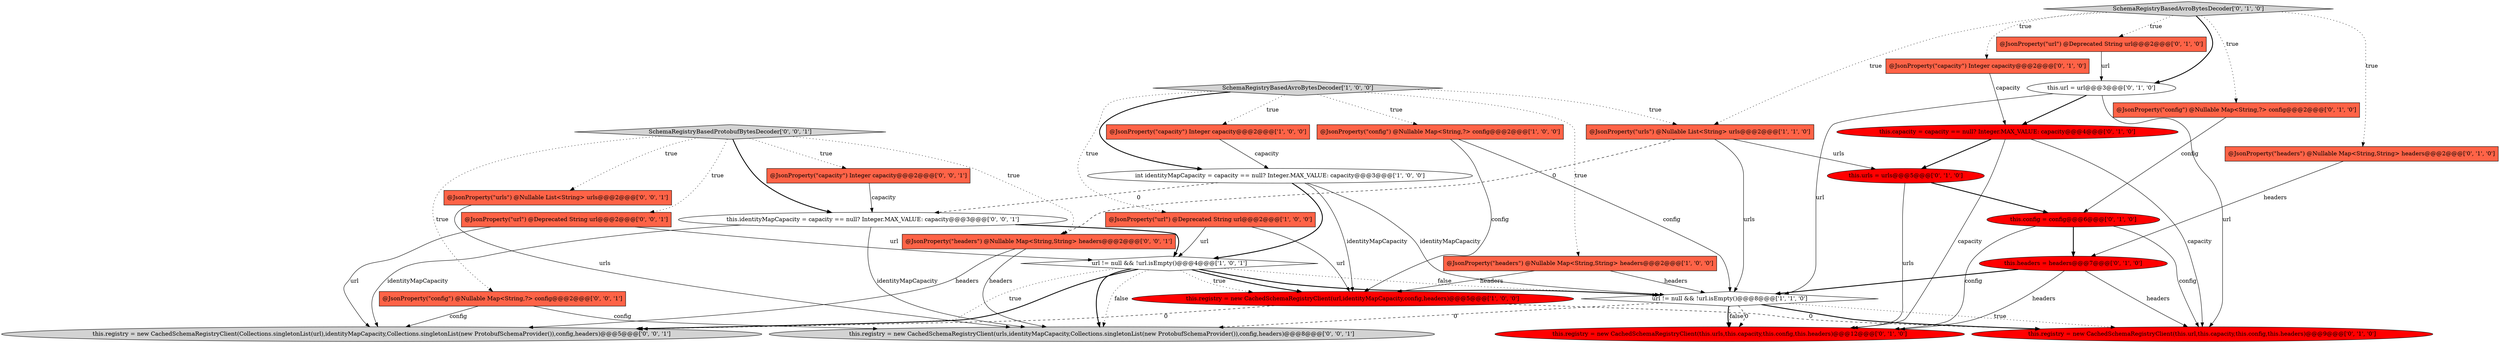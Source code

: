 digraph {
0 [style = filled, label = "@JsonProperty(\"config\") @Nullable Map<String,?> config@@@2@@@['1', '0', '0']", fillcolor = tomato, shape = box image = "AAA0AAABBB1BBB"];
22 [style = filled, label = "@JsonProperty(\"config\") @Nullable Map<String,?> config@@@2@@@['0', '0', '1']", fillcolor = tomato, shape = box image = "AAA0AAABBB3BBB"];
28 [style = filled, label = "SchemaRegistryBasedProtobufBytesDecoder['0', '0', '1']", fillcolor = lightgray, shape = diamond image = "AAA0AAABBB3BBB"];
11 [style = filled, label = "@JsonProperty(\"capacity\") Integer capacity@@@2@@@['0', '1', '0']", fillcolor = tomato, shape = box image = "AAA0AAABBB2BBB"];
4 [style = filled, label = "SchemaRegistryBasedAvroBytesDecoder['1', '0', '0']", fillcolor = lightgray, shape = diamond image = "AAA0AAABBB1BBB"];
2 [style = filled, label = "@JsonProperty(\"capacity\") Integer capacity@@@2@@@['1', '0', '0']", fillcolor = tomato, shape = box image = "AAA0AAABBB1BBB"];
15 [style = filled, label = "@JsonProperty(\"url\") @Deprecated String url@@@2@@@['0', '1', '0']", fillcolor = tomato, shape = box image = "AAA0AAABBB2BBB"];
29 [style = filled, label = "@JsonProperty(\"urls\") @Nullable List<String> urls@@@2@@@['0', '0', '1']", fillcolor = tomato, shape = box image = "AAA0AAABBB3BBB"];
8 [style = filled, label = "@JsonProperty(\"urls\") @Nullable List<String> urls@@@2@@@['1', '1', '0']", fillcolor = tomato, shape = box image = "AAA0AAABBB1BBB"];
12 [style = filled, label = "this.url = url@@@3@@@['0', '1', '0']", fillcolor = white, shape = ellipse image = "AAA0AAABBB2BBB"];
26 [style = filled, label = "this.registry = new CachedSchemaRegistryClient(urls,identityMapCapacity,Collections.singletonList(new ProtobufSchemaProvider()),config,headers)@@@8@@@['0', '0', '1']", fillcolor = lightgray, shape = ellipse image = "AAA0AAABBB3BBB"];
14 [style = filled, label = "@JsonProperty(\"config\") @Nullable Map<String,?> config@@@2@@@['0', '1', '0']", fillcolor = tomato, shape = box image = "AAA0AAABBB2BBB"];
10 [style = filled, label = "@JsonProperty(\"headers\") @Nullable Map<String,String> headers@@@2@@@['0', '1', '0']", fillcolor = tomato, shape = box image = "AAA0AAABBB2BBB"];
19 [style = filled, label = "this.registry = new CachedSchemaRegistryClient(this.url,this.capacity,this.config,this.headers)@@@9@@@['0', '1', '0']", fillcolor = red, shape = ellipse image = "AAA1AAABBB2BBB"];
7 [style = filled, label = "this.registry = new CachedSchemaRegistryClient(url,identityMapCapacity,config,headers)@@@5@@@['1', '0', '0']", fillcolor = red, shape = ellipse image = "AAA1AAABBB1BBB"];
16 [style = filled, label = "this.capacity = capacity == null? Integer.MAX_VALUE: capacity@@@4@@@['0', '1', '0']", fillcolor = red, shape = ellipse image = "AAA1AAABBB2BBB"];
17 [style = filled, label = "this.urls = urls@@@5@@@['0', '1', '0']", fillcolor = red, shape = ellipse image = "AAA1AAABBB2BBB"];
13 [style = filled, label = "this.registry = new CachedSchemaRegistryClient(this.urls,this.capacity,this.config,this.headers)@@@12@@@['0', '1', '0']", fillcolor = red, shape = ellipse image = "AAA1AAABBB2BBB"];
25 [style = filled, label = "@JsonProperty(\"capacity\") Integer capacity@@@2@@@['0', '0', '1']", fillcolor = tomato, shape = box image = "AAA0AAABBB3BBB"];
21 [style = filled, label = "this.headers = headers@@@7@@@['0', '1', '0']", fillcolor = red, shape = ellipse image = "AAA1AAABBB2BBB"];
18 [style = filled, label = "this.config = config@@@6@@@['0', '1', '0']", fillcolor = red, shape = ellipse image = "AAA1AAABBB2BBB"];
6 [style = filled, label = "url != null && !url.isEmpty()@@@8@@@['1', '1', '0']", fillcolor = white, shape = diamond image = "AAA0AAABBB1BBB"];
24 [style = filled, label = "@JsonProperty(\"url\") @Deprecated String url@@@2@@@['0', '0', '1']", fillcolor = tomato, shape = box image = "AAA0AAABBB3BBB"];
9 [style = filled, label = "url != null && !url.isEmpty()@@@4@@@['1', '0', '1']", fillcolor = white, shape = diamond image = "AAA0AAABBB1BBB"];
1 [style = filled, label = "@JsonProperty(\"url\") @Deprecated String url@@@2@@@['1', '0', '0']", fillcolor = tomato, shape = box image = "AAA0AAABBB1BBB"];
23 [style = filled, label = "this.identityMapCapacity = capacity == null? Integer.MAX_VALUE: capacity@@@3@@@['0', '0', '1']", fillcolor = white, shape = ellipse image = "AAA0AAABBB3BBB"];
30 [style = filled, label = "@JsonProperty(\"headers\") @Nullable Map<String,String> headers@@@2@@@['0', '0', '1']", fillcolor = tomato, shape = box image = "AAA0AAABBB3BBB"];
20 [style = filled, label = "SchemaRegistryBasedAvroBytesDecoder['0', '1', '0']", fillcolor = lightgray, shape = diamond image = "AAA0AAABBB2BBB"];
27 [style = filled, label = "this.registry = new CachedSchemaRegistryClient(Collections.singletonList(url),identityMapCapacity,Collections.singletonList(new ProtobufSchemaProvider()),config,headers)@@@5@@@['0', '0', '1']", fillcolor = lightgray, shape = ellipse image = "AAA0AAABBB3BBB"];
3 [style = filled, label = "int identityMapCapacity = capacity == null? Integer.MAX_VALUE: capacity@@@3@@@['1', '0', '0']", fillcolor = white, shape = ellipse image = "AAA0AAABBB1BBB"];
5 [style = filled, label = "@JsonProperty(\"headers\") @Nullable Map<String,String> headers@@@2@@@['1', '0', '0']", fillcolor = tomato, shape = box image = "AAA0AAABBB1BBB"];
4->5 [style = dotted, label="true"];
5->6 [style = solid, label="headers"];
4->3 [style = bold, label=""];
6->13 [style = dotted, label="false"];
0->7 [style = solid, label="config"];
20->11 [style = dotted, label="true"];
30->26 [style = solid, label="headers"];
1->7 [style = solid, label="url"];
3->6 [style = solid, label="identityMapCapacity"];
22->27 [style = solid, label="config"];
15->12 [style = solid, label="url"];
23->27 [style = solid, label="identityMapCapacity"];
21->19 [style = solid, label="headers"];
30->27 [style = solid, label="headers"];
21->6 [style = bold, label=""];
11->16 [style = solid, label="capacity"];
4->1 [style = dotted, label="true"];
4->0 [style = dotted, label="true"];
20->8 [style = dotted, label="true"];
28->25 [style = dotted, label="true"];
23->26 [style = solid, label="identityMapCapacity"];
20->14 [style = dotted, label="true"];
4->8 [style = dotted, label="true"];
18->13 [style = solid, label="config"];
29->26 [style = solid, label="urls"];
12->16 [style = bold, label=""];
6->19 [style = bold, label=""];
16->17 [style = bold, label=""];
16->13 [style = solid, label="capacity"];
3->23 [style = dashed, label="0"];
9->7 [style = bold, label=""];
6->19 [style = dotted, label="true"];
5->7 [style = solid, label="headers"];
17->13 [style = solid, label="urls"];
9->6 [style = bold, label=""];
25->23 [style = solid, label="capacity"];
21->13 [style = solid, label="headers"];
7->27 [style = dashed, label="0"];
9->27 [style = bold, label=""];
2->3 [style = solid, label="capacity"];
3->9 [style = bold, label=""];
9->26 [style = bold, label=""];
10->21 [style = solid, label="headers"];
3->7 [style = solid, label="identityMapCapacity"];
8->6 [style = solid, label="urls"];
12->6 [style = solid, label="url"];
9->27 [style = dotted, label="true"];
8->17 [style = solid, label="urls"];
28->29 [style = dotted, label="true"];
28->24 [style = dotted, label="true"];
28->30 [style = dotted, label="true"];
6->13 [style = dashed, label="0"];
22->26 [style = solid, label="config"];
14->18 [style = solid, label="config"];
7->19 [style = dashed, label="0"];
28->23 [style = bold, label=""];
6->26 [style = dashed, label="0"];
24->9 [style = solid, label="url"];
6->13 [style = bold, label=""];
17->18 [style = bold, label=""];
9->6 [style = dotted, label="false"];
20->10 [style = dotted, label="true"];
20->12 [style = bold, label=""];
28->22 [style = dotted, label="true"];
18->19 [style = solid, label="config"];
9->26 [style = dotted, label="false"];
8->30 [style = dashed, label="0"];
1->9 [style = solid, label="url"];
18->21 [style = bold, label=""];
9->7 [style = dotted, label="true"];
24->27 [style = solid, label="url"];
12->19 [style = solid, label="url"];
23->9 [style = bold, label=""];
4->2 [style = dotted, label="true"];
16->19 [style = solid, label="capacity"];
20->15 [style = dotted, label="true"];
0->6 [style = solid, label="config"];
}
